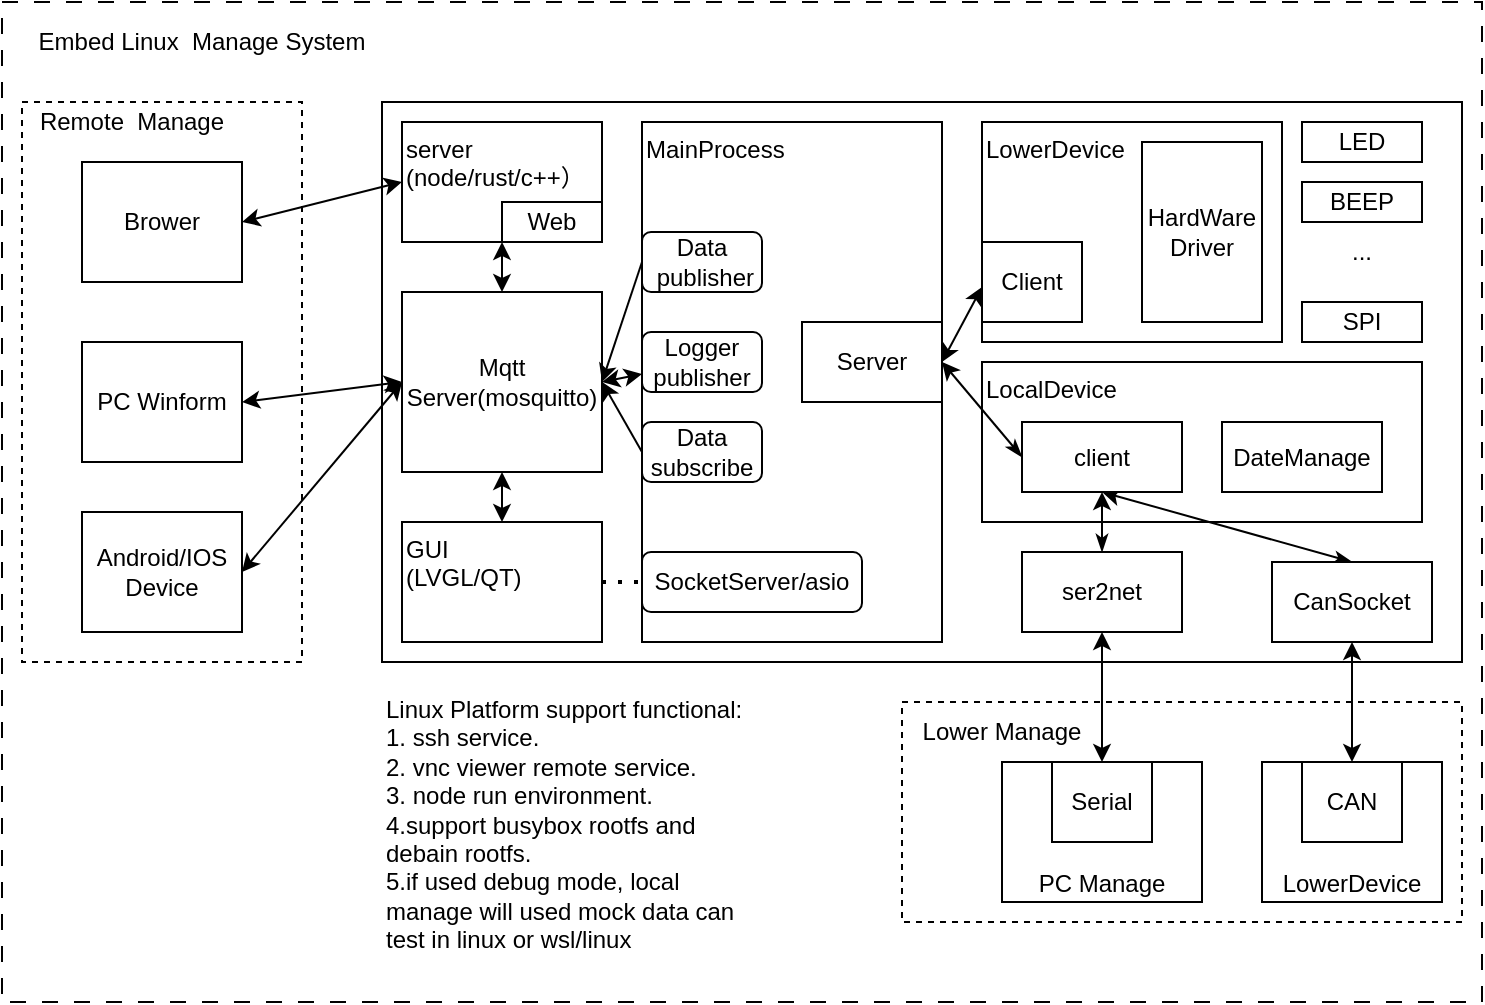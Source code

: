 <mxfile>
    <diagram id="97HLYAoYRTmnaLsdLiow" name="Page-1">
        <mxGraphModel dx="1346" dy="551" grid="0" gridSize="10" guides="1" tooltips="1" connect="1" arrows="1" fold="1" page="1" pageScale="1" pageWidth="850" pageHeight="1100" math="0" shadow="0">
            <root>
                <mxCell id="0"/>
                <mxCell id="1" parent="0"/>
                <mxCell id="88" value="" style="rounded=0;whiteSpace=wrap;html=1;dashed=1;dashPattern=8 8;" parent="1" vertex="1">
                    <mxGeometry x="70" y="190" width="740" height="500" as="geometry"/>
                </mxCell>
                <mxCell id="36" value="" style="rounded=0;whiteSpace=wrap;html=1;" parent="1" vertex="1">
                    <mxGeometry x="260" y="240" width="540" height="280" as="geometry"/>
                </mxCell>
                <mxCell id="91" value="LocalDevice" style="rounded=0;whiteSpace=wrap;html=1;align=left;verticalAlign=top;" parent="1" vertex="1">
                    <mxGeometry x="560" y="370" width="220" height="80" as="geometry"/>
                </mxCell>
                <mxCell id="77" value="" style="rounded=0;whiteSpace=wrap;html=1;dashed=1;" parent="1" vertex="1">
                    <mxGeometry x="520" y="540" width="280" height="110" as="geometry"/>
                </mxCell>
                <mxCell id="74" value="" style="rounded=0;whiteSpace=wrap;html=1;dashed=1;" parent="1" vertex="1">
                    <mxGeometry x="80" y="240" width="140" height="280" as="geometry"/>
                </mxCell>
                <mxCell id="3" value="MainProcess" style="rounded=0;whiteSpace=wrap;html=1;align=left;verticalAlign=top;" parent="1" vertex="1">
                    <mxGeometry x="390" y="250" width="150" height="260" as="geometry"/>
                </mxCell>
                <mxCell id="4" value="LowerDevice&lt;br&gt;" style="rounded=0;whiteSpace=wrap;html=1;align=left;verticalAlign=top;" parent="1" vertex="1">
                    <mxGeometry x="560" y="250" width="150" height="110" as="geometry"/>
                </mxCell>
                <mxCell id="7" value="Server" style="rounded=0;whiteSpace=wrap;html=1;" parent="1" vertex="1">
                    <mxGeometry x="470" y="350" width="70" height="40" as="geometry"/>
                </mxCell>
                <mxCell id="9" value="Client" style="rounded=0;whiteSpace=wrap;html=1;" parent="1" vertex="1">
                    <mxGeometry x="560" y="310" width="50" height="40" as="geometry"/>
                </mxCell>
                <mxCell id="10" value="PC Manage" style="rounded=0;whiteSpace=wrap;html=1;align=center;verticalAlign=bottom;" parent="1" vertex="1">
                    <mxGeometry x="570" y="570" width="100" height="70" as="geometry"/>
                </mxCell>
                <mxCell id="11" value="Serial" style="rounded=0;whiteSpace=wrap;html=1;" parent="1" vertex="1">
                    <mxGeometry x="595" y="570" width="50" height="40" as="geometry"/>
                </mxCell>
                <mxCell id="92" style="edgeStyle=none;html=1;exitX=0.5;exitY=0;exitDx=0;exitDy=0;entryX=0.5;entryY=1;entryDx=0;entryDy=0;startArrow=classicThin;startFill=1;" parent="1" source="12" target="90" edge="1">
                    <mxGeometry relative="1" as="geometry"/>
                </mxCell>
                <mxCell id="12" value="ser2net" style="rounded=0;whiteSpace=wrap;html=1;" parent="1" vertex="1">
                    <mxGeometry x="580" y="465" width="80" height="40" as="geometry"/>
                </mxCell>
                <mxCell id="14" value="" style="endArrow=classic;html=1;exitX=0.5;exitY=0;exitDx=0;exitDy=0;entryX=0.5;entryY=1;entryDx=0;entryDy=0;startArrow=classic;startFill=1;" parent="1" source="10" target="12" edge="1">
                    <mxGeometry width="50" height="50" relative="1" as="geometry">
                        <mxPoint x="640" y="570" as="sourcePoint"/>
                        <mxPoint x="690" y="520" as="targetPoint"/>
                    </mxGeometry>
                </mxCell>
                <mxCell id="16" value="" style="endArrow=classic;html=1;exitX=0;exitY=0.75;exitDx=0;exitDy=0;entryX=1;entryY=0.5;entryDx=0;entryDy=0;endFill=1;startArrow=classic;startFill=1;" parent="1" source="4" target="7" edge="1">
                    <mxGeometry width="50" height="50" relative="1" as="geometry">
                        <mxPoint x="640" y="540" as="sourcePoint"/>
                        <mxPoint x="690" y="490" as="targetPoint"/>
                    </mxGeometry>
                </mxCell>
                <mxCell id="19" value="Mqtt Server(mosquitto)" style="rounded=0;whiteSpace=wrap;html=1;" parent="1" vertex="1">
                    <mxGeometry x="270" y="335" width="100" height="90" as="geometry"/>
                </mxCell>
                <mxCell id="21" value="Data&lt;br&gt;&amp;nbsp;publisher" style="rounded=1;whiteSpace=wrap;html=1;" parent="1" vertex="1">
                    <mxGeometry x="390" y="305" width="60" height="30" as="geometry"/>
                </mxCell>
                <mxCell id="22" value="Data subscribe" style="rounded=1;whiteSpace=wrap;html=1;" parent="1" vertex="1">
                    <mxGeometry x="390" y="400" width="60" height="30" as="geometry"/>
                </mxCell>
                <mxCell id="52" value="" style="edgeStyle=none;html=1;startArrow=classic;startFill=1;endArrow=classic;endFill=1;" parent="1" source="24" target="19" edge="1">
                    <mxGeometry relative="1" as="geometry"/>
                </mxCell>
                <mxCell id="24" value="server&lt;br&gt;(node/rust/c++）" style="rounded=0;whiteSpace=wrap;html=1;verticalAlign=top;align=left;" parent="1" vertex="1">
                    <mxGeometry x="270" y="250" width="100" height="60" as="geometry"/>
                </mxCell>
                <mxCell id="30" value="HardWare&lt;br&gt;Driver" style="rounded=0;whiteSpace=wrap;html=1;" parent="1" vertex="1">
                    <mxGeometry x="640" y="260" width="60" height="90" as="geometry"/>
                </mxCell>
                <mxCell id="89" value="" style="edgeStyle=none;html=1;startArrow=classic;startFill=1;" parent="1" source="32" target="43" edge="1">
                    <mxGeometry relative="1" as="geometry"/>
                </mxCell>
                <mxCell id="94" style="edgeStyle=none;html=1;exitX=0.5;exitY=0;exitDx=0;exitDy=0;entryX=0.5;entryY=1;entryDx=0;entryDy=0;startArrow=classicThin;startFill=1;" parent="1" source="32" target="90" edge="1">
                    <mxGeometry relative="1" as="geometry"/>
                </mxCell>
                <mxCell id="32" value="CanSocket" style="rounded=0;whiteSpace=wrap;html=1;" parent="1" vertex="1">
                    <mxGeometry x="705" y="470" width="80" height="40" as="geometry"/>
                </mxCell>
                <mxCell id="37" value="LED" style="rounded=0;whiteSpace=wrap;html=1;" parent="1" vertex="1">
                    <mxGeometry x="720" y="250" width="60" height="20" as="geometry"/>
                </mxCell>
                <mxCell id="38" value="BEEP" style="rounded=0;whiteSpace=wrap;html=1;" parent="1" vertex="1">
                    <mxGeometry x="720" y="280" width="60" height="20" as="geometry"/>
                </mxCell>
                <mxCell id="39" value="SPI" style="rounded=0;whiteSpace=wrap;html=1;" parent="1" vertex="1">
                    <mxGeometry x="720" y="340" width="60" height="20" as="geometry"/>
                </mxCell>
                <mxCell id="40" value="..." style="text;html=1;strokeColor=none;fillColor=none;align=center;verticalAlign=middle;whiteSpace=wrap;rounded=0;" parent="1" vertex="1">
                    <mxGeometry x="720" y="300" width="60" height="30" as="geometry"/>
                </mxCell>
                <mxCell id="42" value="LowerDevice" style="rounded=0;whiteSpace=wrap;html=1;align=center;verticalAlign=bottom;" parent="1" vertex="1">
                    <mxGeometry x="700" y="570" width="90" height="70" as="geometry"/>
                </mxCell>
                <mxCell id="43" value="CAN" style="rounded=0;whiteSpace=wrap;html=1;" parent="1" vertex="1">
                    <mxGeometry x="720" y="570" width="50" height="40" as="geometry"/>
                </mxCell>
                <mxCell id="47" value="" style="endArrow=classic;html=1;exitX=0;exitY=0.5;exitDx=0;exitDy=0;entryX=1;entryY=0.5;entryDx=0;entryDy=0;" parent="1" source="21" target="19" edge="1">
                    <mxGeometry width="50" height="50" relative="1" as="geometry">
                        <mxPoint x="480" y="460" as="sourcePoint"/>
                        <mxPoint x="530" y="410" as="targetPoint"/>
                    </mxGeometry>
                </mxCell>
                <mxCell id="48" value="" style="endArrow=classic;html=1;exitX=0;exitY=0.5;exitDx=0;exitDy=0;entryX=1;entryY=0.5;entryDx=0;entryDy=0;" parent="1" source="22" target="19" edge="1">
                    <mxGeometry width="50" height="50" relative="1" as="geometry">
                        <mxPoint x="480" y="460" as="sourcePoint"/>
                        <mxPoint x="370" y="440" as="targetPoint"/>
                    </mxGeometry>
                </mxCell>
                <mxCell id="49" value="Web" style="rounded=0;whiteSpace=wrap;html=1;" parent="1" vertex="1">
                    <mxGeometry x="320" y="290" width="50" height="20" as="geometry"/>
                </mxCell>
                <mxCell id="53" value="GUI&lt;br&gt;(LVGL/QT)" style="rounded=0;whiteSpace=wrap;html=1;verticalAlign=top;align=left;" parent="1" vertex="1">
                    <mxGeometry x="270" y="450" width="100" height="60" as="geometry"/>
                </mxCell>
                <mxCell id="58" value="" style="endArrow=classic;startArrow=classic;html=1;entryX=0.5;entryY=0;entryDx=0;entryDy=0;" parent="1" source="19" target="53" edge="1">
                    <mxGeometry width="50" height="50" relative="1" as="geometry">
                        <mxPoint x="420" y="370" as="sourcePoint"/>
                        <mxPoint x="470" y="320" as="targetPoint"/>
                    </mxGeometry>
                </mxCell>
                <mxCell id="60" value="SocketServer/asio" style="rounded=1;whiteSpace=wrap;html=1;" parent="1" vertex="1">
                    <mxGeometry x="390" y="465" width="110" height="30" as="geometry"/>
                </mxCell>
                <mxCell id="65" value="" style="edgeStyle=none;html=1;startArrow=classic;startFill=1;endArrow=classic;endFill=1;entryX=1;entryY=0.5;entryDx=0;entryDy=0;" parent="1" source="64" target="19" edge="1">
                    <mxGeometry relative="1" as="geometry"/>
                </mxCell>
                <mxCell id="64" value="Logger&lt;br&gt;publisher" style="rounded=1;whiteSpace=wrap;html=1;" parent="1" vertex="1">
                    <mxGeometry x="390" y="355" width="60" height="30" as="geometry"/>
                </mxCell>
                <mxCell id="66" value="" style="endArrow=none;dashed=1;html=1;dashPattern=1 3;strokeWidth=2;entryX=0;entryY=0.5;entryDx=0;entryDy=0;exitX=1;exitY=0.5;exitDx=0;exitDy=0;" parent="1" source="53" target="60" edge="1">
                    <mxGeometry width="50" height="50" relative="1" as="geometry">
                        <mxPoint x="420" y="430" as="sourcePoint"/>
                        <mxPoint x="470" y="380" as="targetPoint"/>
                    </mxGeometry>
                </mxCell>
                <mxCell id="68" value="Brower" style="rounded=0;whiteSpace=wrap;html=1;" parent="1" vertex="1">
                    <mxGeometry x="110" y="270" width="80" height="60" as="geometry"/>
                </mxCell>
                <mxCell id="69" value="PC Winform" style="rounded=0;whiteSpace=wrap;html=1;" parent="1" vertex="1">
                    <mxGeometry x="110" y="360" width="80" height="60" as="geometry"/>
                </mxCell>
                <mxCell id="70" value="Android/IOS Device" style="rounded=0;whiteSpace=wrap;html=1;" parent="1" vertex="1">
                    <mxGeometry x="110" y="445" width="80" height="60" as="geometry"/>
                </mxCell>
                <mxCell id="71" value="" style="endArrow=classic;startArrow=classic;html=1;exitX=1;exitY=0.5;exitDx=0;exitDy=0;entryX=0;entryY=0.5;entryDx=0;entryDy=0;" parent="1" source="68" target="24" edge="1">
                    <mxGeometry width="50" height="50" relative="1" as="geometry">
                        <mxPoint x="260" y="400" as="sourcePoint"/>
                        <mxPoint x="310" y="350" as="targetPoint"/>
                    </mxGeometry>
                </mxCell>
                <mxCell id="72" value="" style="endArrow=classic;startArrow=classic;html=1;exitX=1;exitY=0.5;exitDx=0;exitDy=0;entryX=0;entryY=0.5;entryDx=0;entryDy=0;" parent="1" source="69" target="19" edge="1">
                    <mxGeometry width="50" height="50" relative="1" as="geometry">
                        <mxPoint x="260" y="400" as="sourcePoint"/>
                        <mxPoint x="310" y="350" as="targetPoint"/>
                    </mxGeometry>
                </mxCell>
                <mxCell id="73" value="" style="endArrow=classic;startArrow=classic;html=1;exitX=1;exitY=0.5;exitDx=0;exitDy=0;" parent="1" source="70" edge="1">
                    <mxGeometry width="50" height="50" relative="1" as="geometry">
                        <mxPoint x="260" y="400" as="sourcePoint"/>
                        <mxPoint x="270" y="380" as="targetPoint"/>
                    </mxGeometry>
                </mxCell>
                <mxCell id="75" value="Remote&amp;nbsp; Manage" style="text;html=1;strokeColor=none;fillColor=none;align=center;verticalAlign=middle;whiteSpace=wrap;rounded=0;" parent="1" vertex="1">
                    <mxGeometry x="80" y="240" width="110" height="20" as="geometry"/>
                </mxCell>
                <mxCell id="78" value="Lower Manage" style="text;html=1;strokeColor=none;fillColor=none;align=center;verticalAlign=middle;whiteSpace=wrap;rounded=0;" parent="1" vertex="1">
                    <mxGeometry x="520" y="540" width="100" height="30" as="geometry"/>
                </mxCell>
                <mxCell id="82" value="Embed Linux&amp;nbsp; Manage System" style="text;html=1;strokeColor=none;fillColor=none;align=center;verticalAlign=middle;whiteSpace=wrap;rounded=0;dashed=1;" parent="1" vertex="1">
                    <mxGeometry x="80" y="190" width="180" height="40" as="geometry"/>
                </mxCell>
                <mxCell id="87" value="Linux Platform support functional:&lt;br&gt;1. ssh service.&lt;br&gt;2. vnc viewer remote service.&lt;br&gt;3. node run environment.&lt;br&gt;4.support busybox rootfs and debain rootfs.&lt;br&gt;5.if used debug mode, local manage will used mock data can test in linux or wsl/linux&lt;br&gt;" style="text;html=1;strokeColor=none;fillColor=none;align=left;verticalAlign=top;whiteSpace=wrap;rounded=0;dashed=1;" parent="1" vertex="1">
                    <mxGeometry x="260" y="530" width="190" height="140" as="geometry"/>
                </mxCell>
                <mxCell id="96" style="edgeStyle=none;html=1;exitX=0;exitY=0.5;exitDx=0;exitDy=0;entryX=1;entryY=0.5;entryDx=0;entryDy=0;startArrow=classicThin;startFill=1;" parent="1" source="90" target="7" edge="1">
                    <mxGeometry relative="1" as="geometry"/>
                </mxCell>
                <mxCell id="90" value="client" style="rounded=0;whiteSpace=wrap;html=1;" parent="1" vertex="1">
                    <mxGeometry x="580" y="400" width="80" height="35" as="geometry"/>
                </mxCell>
                <mxCell id="97" value="DateManage" style="rounded=0;whiteSpace=wrap;html=1;" parent="1" vertex="1">
                    <mxGeometry x="680" y="400" width="80" height="35" as="geometry"/>
                </mxCell>
            </root>
        </mxGraphModel>
    </diagram>
</mxfile>
